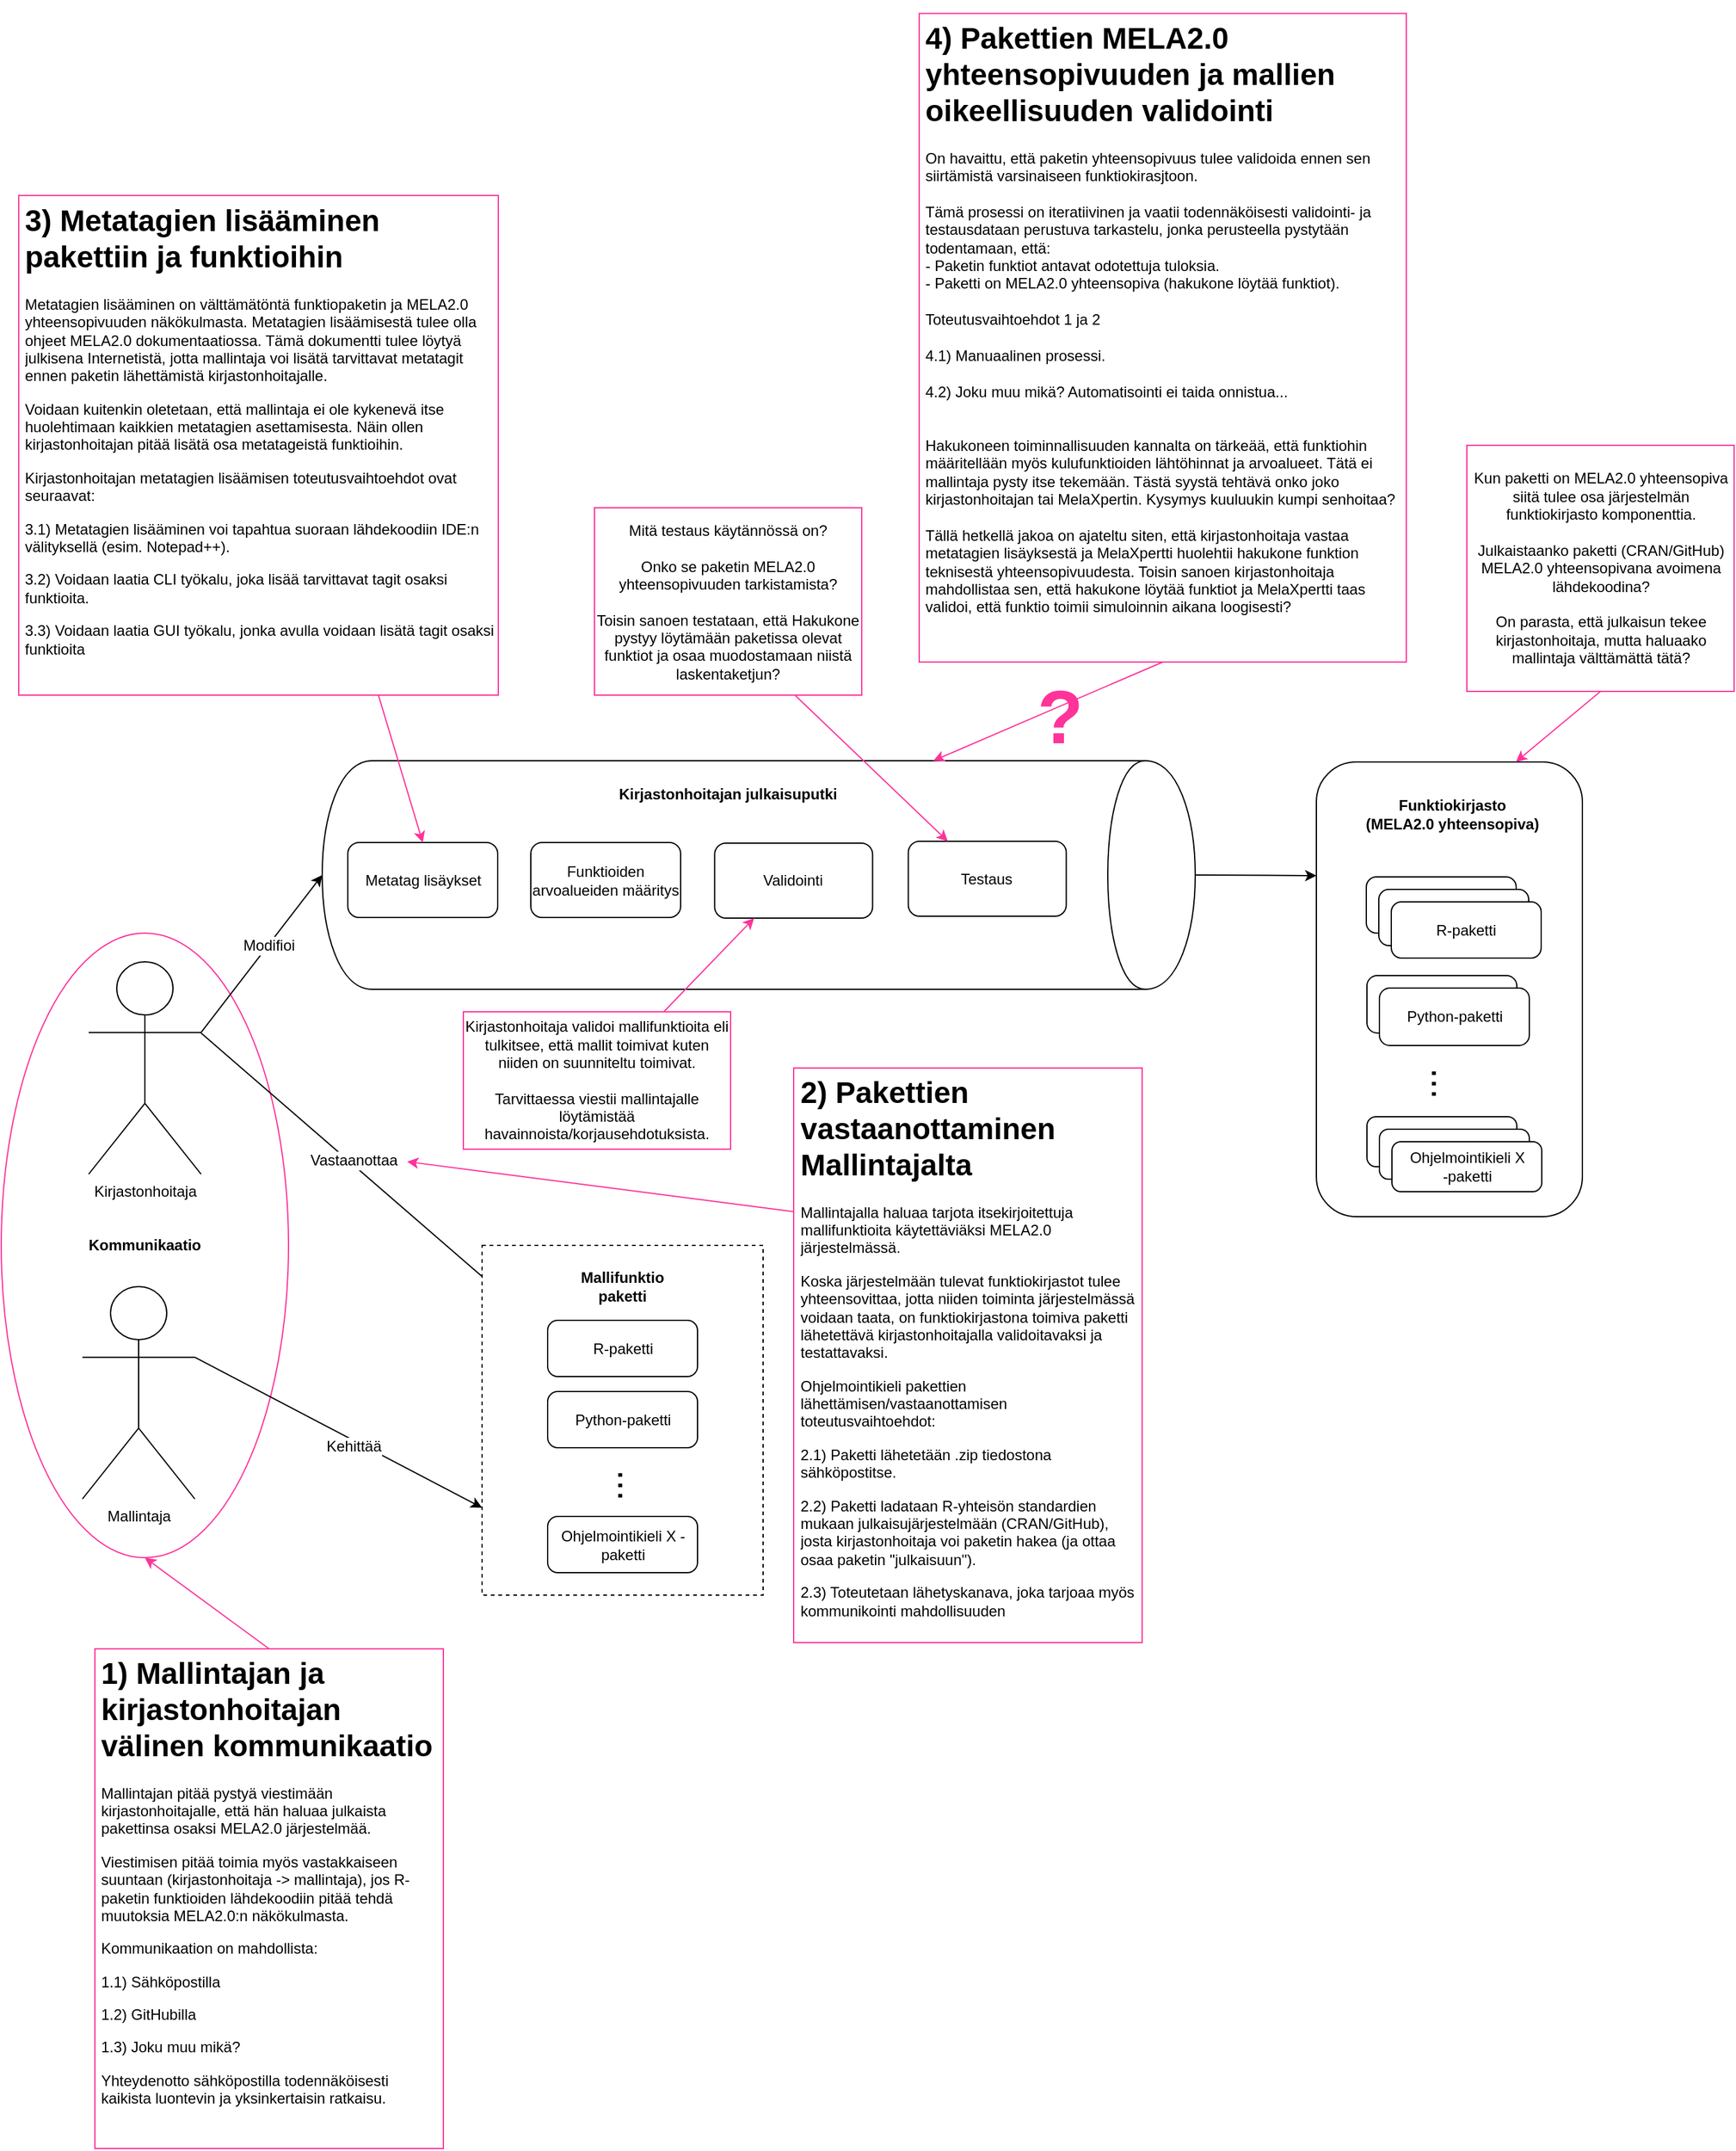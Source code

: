 <mxfile version="10.8.4" type="device"><diagram id="mXan4sF5ST-0lwmdqvMB" name="Page-1"><mxGraphModel dx="1394" dy="1962" grid="1" gridSize="10" guides="1" tooltips="1" connect="1" arrows="1" fold="1" page="1" pageScale="1" pageWidth="827" pageHeight="1169" math="0" shadow="0"><root><mxCell id="0"/><mxCell id="1" parent="0"/><mxCell id="JjKGVL51MwVVft4Uhq8J-41" value="&lt;b&gt;Kommunikaatio&lt;/b&gt;" style="ellipse;whiteSpace=wrap;html=1;fillColor=#ffffff;strokeColor=#FF3399;" parent="1" vertex="1"><mxGeometry x="15" y="87" width="230" height="500" as="geometry"/></mxCell><mxCell id="eibjIaZqa6QgItd0PfLK-3" style="rounded=0;orthogonalLoop=1;jettySize=auto;html=1;exitX=0.5;exitY=0;exitDx=0;exitDy=0;entryX=0;entryY=0.25;entryDx=0;entryDy=0;strokeColor=#000000;" parent="1" source="JjKGVL51MwVVft4Uhq8J-21" target="JjKGVL51MwVVft4Uhq8J-66" edge="1"><mxGeometry relative="1" as="geometry"/></mxCell><mxCell id="JjKGVL51MwVVft4Uhq8J-21" value="" style="shape=cylinder;whiteSpace=wrap;html=1;boundedLbl=1;backgroundOutline=1;rotation=90;" parent="1" vertex="1"><mxGeometry x="530" y="-309" width="183" height="699" as="geometry"/></mxCell><mxCell id="JjKGVL51MwVVft4Uhq8J-29" style="edgeStyle=none;rounded=0;orthogonalLoop=1;jettySize=auto;html=1;exitX=1;exitY=0.333;exitDx=0;exitDy=0;exitPerimeter=0;entryX=0.5;entryY=1;entryDx=0;entryDy=0;" parent="1" source="JjKGVL51MwVVft4Uhq8J-1" target="JjKGVL51MwVVft4Uhq8J-21" edge="1"><mxGeometry relative="1" as="geometry"/></mxCell><mxCell id="eibjIaZqa6QgItd0PfLK-23" value="Modifioi" style="text;html=1;resizable=0;points=[];align=center;verticalAlign=middle;labelBackgroundColor=#ffffff;" parent="JjKGVL51MwVVft4Uhq8J-29" vertex="1" connectable="0"><mxGeometry x="0.253" y="-2" relative="1" as="geometry"><mxPoint x="-8" y="8" as="offset"/></mxGeometry></mxCell><mxCell id="JjKGVL51MwVVft4Uhq8J-1" value="&lt;div&gt;Kirjastonhoitaja&lt;/div&gt;" style="shape=umlActor;verticalLabelPosition=bottom;labelBackgroundColor=#ffffff;verticalAlign=top;html=1;outlineConnect=0;" parent="1" vertex="1"><mxGeometry x="85" y="110" width="90" height="170" as="geometry"/></mxCell><mxCell id="JjKGVL51MwVVft4Uhq8J-2" value="Mallintaja" style="shape=umlActor;verticalLabelPosition=bottom;labelBackgroundColor=#ffffff;verticalAlign=top;html=1;outlineConnect=0;" parent="1" vertex="1"><mxGeometry x="80" y="370" width="90" height="170" as="geometry"/></mxCell><mxCell id="JjKGVL51MwVVft4Uhq8J-25" value="Metatag lisäykset" style="rounded=1;whiteSpace=wrap;html=1;" parent="1" vertex="1"><mxGeometry x="292.5" y="14.5" width="120" height="60" as="geometry"/></mxCell><mxCell id="JjKGVL51MwVVft4Uhq8J-47" value="" style="endArrow=classic;html=1;fillColor=#f8cecc;strokeColor=#FF3399;exitX=0.75;exitY=1;exitDx=0;exitDy=0;entryX=0.5;entryY=0;entryDx=0;entryDy=0;" parent="1" source="JjKGVL51MwVVft4Uhq8J-48" target="JjKGVL51MwVVft4Uhq8J-25" edge="1"><mxGeometry width="50" height="50" relative="1" as="geometry"><mxPoint x="420" y="-30" as="sourcePoint"/><mxPoint x="355" y="10" as="targetPoint"/></mxGeometry></mxCell><mxCell id="JjKGVL51MwVVft4Uhq8J-48" value="&lt;h1&gt;3) Metatagien lisääminen pakettiin ja funktioihin&lt;br&gt;&lt;/h1&gt;&lt;p&gt;Metatagien lisääminen on välttämätöntä funktiopaketin ja MELA2.0 yhteensopivuuden näkökulmasta. Metatagien lisäämisestä tulee olla ohjeet MELA2.0 dokumentaatiossa. Tämä dokumentti tulee löytyä julkisena Internetistä, jotta mallintaja voi lisätä tarvittavat metatagit ennen paketin lähettämistä kirjastonhoitajalle.&lt;br&gt;&lt;/p&gt;&lt;p&gt;Voidaan kuitenkin oletetaan, että mallintaja ei ole kykenevä itse huolehtimaan kaikkien metatagien asettamisesta. Näin ollen kirjastonhoitajan pitää lisätä osa metatageistä funktioihin.&lt;/p&gt;&lt;p&gt;Kirjastonhoitajan metatagien lisäämisen toteutusvaihtoehdot ovat seuraavat:&lt;br&gt;&lt;/p&gt;&lt;p&gt;3.1) Metatagien lisääminen voi tapahtua suoraan lähdekoodiin IDE:n välityksellä (esim. Notepad++).&lt;br&gt;&lt;/p&gt;&lt;p&gt;3.2) Voidaan laatia CLI työkalu, joka lisää tarvittavat tagit osaksi funktioita.&lt;/p&gt;&lt;p&gt;3.3) Voidaan laatia GUI työkalu, jonka avulla voidaan lisätä tagit osaksi funktioita&lt;/p&gt;&lt;div&gt;&lt;br&gt;&lt;/div&gt;&lt;div&gt;&lt;br&gt;&lt;/div&gt;" style="text;html=1;strokeColor=#FF3399;fillColor=#ffffff;spacing=5;spacingTop=-20;whiteSpace=wrap;overflow=hidden;rounded=0;" parent="1" vertex="1"><mxGeometry x="29" y="-503.5" width="384" height="400" as="geometry"/></mxCell><mxCell id="JjKGVL51MwVVft4Uhq8J-53" style="edgeStyle=none;rounded=0;orthogonalLoop=1;jettySize=auto;html=1;exitX=0;exitY=0.25;exitDx=0;exitDy=0;fillColor=#f8cecc;strokeColor=#FF3399;" parent="1" source="JjKGVL51MwVVft4Uhq8J-51" edge="1"><mxGeometry relative="1" as="geometry"><mxPoint x="340" y="270" as="targetPoint"/></mxGeometry></mxCell><mxCell id="JjKGVL51MwVVft4Uhq8J-51" value="&lt;h1&gt;2) Pakettien vastaanottaminen Mallintajalta&lt;br&gt;&lt;/h1&gt;&lt;p&gt;Mallintajalla haluaa tarjota itsekirjoitettuja mallifunktioita käytettäviäksi MELA2.0 järjestelmässä.&lt;/p&gt;&lt;p&gt;Koska järjestelmään tulevat funktiokirjastot tulee yhteensovittaa, jotta niiden toiminta järjestelmässä voidaan taata, on funktiokirjastona toimiva paketti lähetettävä kirjastonhoitajalla validoitavaksi ja testattavaksi.&lt;/p&gt;&lt;p&gt;Ohjelmointikieli pakettien lähettämisen/vastaanottamisen toteutusvaihtoehdot:&lt;br&gt;&lt;/p&gt;&lt;p&gt;2.1) Paketti lähetetään .zip tiedostona sähköpostitse.&lt;/p&gt;&lt;p&gt;2.2) Paketti ladataan R-yhteisön standardien mukaan julkaisujärjestelmään (CRAN/GitHub), josta kirjastonhoitaja voi paketin hakea (ja ottaa osaa paketin &quot;julkaisuun&quot;). &lt;br&gt;&lt;/p&gt;&lt;p&gt;2.3) Toteutetaan lähetyskanava, joka tarjoaa myös kommunikointi mahdollisuuden&lt;br&gt;&lt;/p&gt;&lt;div&gt;&lt;br&gt;&lt;/div&gt;&lt;div&gt;&lt;br&gt;&lt;/div&gt;" style="text;html=1;strokeColor=#FF3399;fillColor=#ffffff;spacing=5;spacingTop=-20;whiteSpace=wrap;overflow=hidden;rounded=0;" parent="1" vertex="1"><mxGeometry x="649.5" y="195" width="279" height="460" as="geometry"/></mxCell><mxCell id="JjKGVL51MwVVft4Uhq8J-55" style="edgeStyle=none;rounded=0;orthogonalLoop=1;jettySize=auto;html=1;exitX=0.5;exitY=0;exitDx=0;exitDy=0;entryX=0.5;entryY=1;entryDx=0;entryDy=0;fillColor=#f8cecc;strokeColor=#FF3399;" parent="1" source="JjKGVL51MwVVft4Uhq8J-54" target="JjKGVL51MwVVft4Uhq8J-41" edge="1"><mxGeometry relative="1" as="geometry"/></mxCell><mxCell id="JjKGVL51MwVVft4Uhq8J-54" value="&lt;h1&gt;1) Mallintajan ja kirjastonhoitajan välinen kommunikaatio&lt;br&gt;&lt;/h1&gt;&lt;p&gt;Mallintajan pitää pystyä viestimään kirjastonhoitajalle, että hän haluaa julkaista pakettinsa osaksi MELA2.0 järjestelmää.&lt;/p&gt;&lt;p&gt;Viestimisen pitää toimia myös vastakkaiseen suuntaan (kirjastonhoitaja -&amp;gt; mallintaja), jos R-paketin funktioiden lähdekoodiin pitää tehdä muutoksia MELA2.0:n näkökulmasta.&lt;br&gt;&lt;/p&gt;&lt;p&gt;Kommunikaation on mahdollista: &lt;br&gt;&lt;/p&gt;&lt;p&gt;1.1) Sähköpostilla&lt;/p&gt;&lt;p&gt;1.2) GitHubilla&lt;br&gt;&lt;/p&gt;&lt;p&gt;1.3) Joku muu mikä?&lt;/p&gt;&lt;p&gt;Yhteydenotto sähköpostilla todennäköisesti kaikista luontevin ja yksinkertaisin ratkaisu.&lt;br&gt;&lt;/p&gt;" style="text;html=1;strokeColor=#FF3399;fillColor=#ffffff;spacing=5;spacingTop=-20;whiteSpace=wrap;overflow=hidden;rounded=0;" parent="1" vertex="1"><mxGeometry x="90" y="660" width="279" height="400" as="geometry"/></mxCell><mxCell id="JjKGVL51MwVVft4Uhq8J-76" value="Funktioiden arvoalueiden määritys" style="rounded=1;whiteSpace=wrap;html=1;" parent="1" vertex="1"><mxGeometry x="439" y="14.5" width="120" height="60" as="geometry"/></mxCell><mxCell id="JjKGVL51MwVVft4Uhq8J-22" value="Testaus" style="rounded=1;whiteSpace=wrap;html=1;" parent="1" vertex="1"><mxGeometry x="741.279" y="13.5" width="126.469" height="60" as="geometry"/></mxCell><mxCell id="JjKGVL51MwVVft4Uhq8J-23" value="Validointi" style="rounded=1;whiteSpace=wrap;html=1;" parent="1" vertex="1"><mxGeometry x="586.208" y="15" width="126.469" height="60" as="geometry"/></mxCell><mxCell id="JjKGVL51MwVVft4Uhq8J-87" value="&lt;b&gt;Kirjastonhoitajan julkaisuputki&lt;br&gt;&lt;/b&gt;" style="text;html=1;strokeColor=none;fillColor=none;align=center;verticalAlign=middle;whiteSpace=wrap;rounded=0;" parent="1" vertex="1"><mxGeometry x="492" y="-34" width="210" height="20" as="geometry"/></mxCell><mxCell id="JjKGVL51MwVVft4Uhq8J-93" value="" style="group;fillColor=#ffffff;" parent="1" vertex="1" connectable="0"><mxGeometry x="750" y="-580" width="390" height="450" as="geometry"/></mxCell><mxCell id="JjKGVL51MwVVft4Uhq8J-49" value="&lt;h1&gt;4) Pakettien MELA2.0 yhteensopivuuden ja mallien oikeellisuuden validointi&lt;/h1&gt;&lt;div&gt;On havaittu, että paketin yhteensopivuus tulee validoida ennen sen siirtämistä varsinaiseen funktiokirasjtoon.&lt;/div&gt;&lt;br&gt;&lt;div&gt;Tämä prosessi on iteratiivinen ja vaatii todennäköisesti validointi- ja testausdataan perustuva tarkastelu, jonka perusteella pystytään todentamaan, että:&lt;/div&gt;&lt;div&gt;- Paketin funktiot antavat odotettuja tuloksia.&lt;/div&gt;&lt;div&gt;- Paketti on MELA2.0 yhteensopiva (hakukone löytää funktiot).&lt;/div&gt;&lt;div&gt;&lt;br&gt;&lt;/div&gt;&lt;div&gt;Toteutusvaihtoehdot 1 ja 2&lt;br&gt;&lt;/div&gt;&lt;div&gt;&lt;br&gt;&lt;/div&gt;&lt;div&gt;4.1) Manuaalinen prosessi.&lt;/div&gt;&lt;div&gt;&lt;br&gt;&lt;/div&gt;&lt;div&gt;4.2) Joku muu mikä? Automatisointi ei taida onnistua...&lt;/div&gt;&lt;div&gt;&lt;br&gt;&lt;/div&gt;&lt;div&gt;&lt;div&gt;&lt;br&gt;&lt;/div&gt;&lt;div&gt;Hakukoneen toiminnallisuuden kannalta on tärkeää, että funktiohin määritellään myös kulufunktioiden lähtöhinnat ja arvoalueet. Tätä ei mallintaja pysty itse tekemään. Tästä syystä tehtävä onko joko kirjastonhoitajan tai MelaXpertin. Kysymys kuuluukin kumpi senhoitaa?&lt;/div&gt;&lt;div&gt;&lt;br&gt;&lt;/div&gt;&lt;div&gt;Tällä hetkellä jakoa on ajateltu siten, että kirjastonhoitaja vastaa metatagien lisäyksestä ja MelaXpertti huolehtii hakukone funktion teknisestä yhteensopivuudesta. Toisin sanoen kirjastonhoitaja mahdollistaa sen, että hakukone löytää funktiot ja MelaXpertti taas validoi, että funktio toimii simuloinnin aikana loogisesti?&lt;br&gt;&lt;/div&gt;&lt;div&gt;&lt;br&gt;&lt;/div&gt;&lt;/div&gt;&lt;div&gt;&lt;br&gt;&lt;/div&gt;&lt;div&gt;&lt;br&gt;&lt;/div&gt;" style="text;html=1;strokeColor=#FF3399;fillColor=none;spacing=5;spacingTop=-20;whiteSpace=wrap;overflow=hidden;rounded=0;" parent="JjKGVL51MwVVft4Uhq8J-93" vertex="1"><mxGeometry y="-69.231" width="390" height="519.231" as="geometry"/></mxCell><mxCell id="JjKGVL51MwVVft4Uhq8J-74" value="" style="group;fillColor=#ffffff;" parent="1" vertex="1" connectable="0"><mxGeometry x="1067.5" y="-50" width="201" height="364" as="geometry"/></mxCell><mxCell id="eibjIaZqa6QgItd0PfLK-25" style="edgeStyle=none;rounded=0;orthogonalLoop=1;jettySize=auto;html=1;exitX=0.75;exitY=0;exitDx=0;exitDy=0;entryX=0.25;entryY=1;entryDx=0;entryDy=0;endArrow=classic;endFill=1;strokeColor=#FF3399;" parent="1" source="eibjIaZqa6QgItd0PfLK-12" target="JjKGVL51MwVVft4Uhq8J-23" edge="1"><mxGeometry relative="1" as="geometry"/></mxCell><mxCell id="eibjIaZqa6QgItd0PfLK-12" value="Kirjastonhoitaja validoi mallifunktioita eli tulkitsee, että mallit toimivat kuten niiden on suunniteltu toimivat.&lt;br&gt;&lt;br&gt;Tarvittaessa viestii mallintajalle löytämistää havainnoista/korjausehdotuksista.&lt;br&gt;" style="text;strokeColor=#FF3399;fillColor=#ffffff;align=center;verticalAlign=middle;rounded=0;labelPosition=center;verticalLabelPosition=middle;whiteSpace=wrap;html=1;" parent="1" vertex="1"><mxGeometry x="385" y="150" width="214" height="110" as="geometry"/></mxCell><mxCell id="JjKGVL51MwVVft4Uhq8J-18" style="edgeStyle=none;rounded=0;orthogonalLoop=1;jettySize=auto;html=1;exitX=0;exitY=0.089;exitDx=0;exitDy=0;endArrow=none;endFill=0;exitPerimeter=0;" parent="1" source="spG__qhdhjjI7KtKCDie-3" edge="1"><mxGeometry relative="1" as="geometry"><mxPoint x="399" y="389" as="sourcePoint"/><mxPoint x="175" y="167" as="targetPoint"/></mxGeometry></mxCell><mxCell id="JjKGVL51MwVVft4Uhq8J-19" value="Vastaanottaa" style="text;html=1;resizable=0;points=[];align=center;verticalAlign=middle;labelBackgroundColor=#ffffff;" parent="JjKGVL51MwVVft4Uhq8J-18" vertex="1" connectable="0"><mxGeometry x="0.131" y="1" relative="1" as="geometry"><mxPoint x="25" y="16.5" as="offset"/></mxGeometry></mxCell><mxCell id="JjKGVL51MwVVft4Uhq8J-6" style="rounded=0;orthogonalLoop=1;jettySize=auto;html=1;exitX=1;exitY=0.333;exitDx=0;exitDy=0;exitPerimeter=0;entryX=0;entryY=0.75;entryDx=0;entryDy=0;" parent="1" source="JjKGVL51MwVVft4Uhq8J-2" target="spG__qhdhjjI7KtKCDie-3" edge="1"><mxGeometry relative="1" as="geometry"><mxPoint x="400" y="534.445" as="targetPoint"/></mxGeometry></mxCell><mxCell id="JjKGVL51MwVVft4Uhq8J-7" value="Kehittää" style="text;html=1;resizable=0;points=[];align=center;verticalAlign=middle;labelBackgroundColor=#ffffff;" parent="JjKGVL51MwVVft4Uhq8J-6" vertex="1" connectable="0"><mxGeometry x="0.122" y="-4" relative="1" as="geometry"><mxPoint as="offset"/></mxGeometry></mxCell><mxCell id="eibjIaZqa6QgItd0PfLK-26" style="edgeStyle=none;rounded=0;orthogonalLoop=1;jettySize=auto;html=1;exitX=0.75;exitY=1;exitDx=0;exitDy=0;entryX=0.25;entryY=0;entryDx=0;entryDy=0;endArrow=classic;endFill=1;strokeColor=#FF3399;" parent="1" source="eibjIaZqa6QgItd0PfLK-24" target="JjKGVL51MwVVft4Uhq8J-22" edge="1"><mxGeometry relative="1" as="geometry"/></mxCell><mxCell id="eibjIaZqa6QgItd0PfLK-24" value="&lt;div&gt;Mitä testaus käytännössä on? &lt;br&gt;&lt;/div&gt;&lt;div&gt;&lt;br&gt;&lt;/div&gt;&lt;div&gt;Onko se paketin MELA2.0 yhteensopivuuden tarkistamista?&lt;/div&gt;&lt;div&gt;&lt;br&gt;&lt;/div&gt;&lt;div&gt; Toisin sanoen testataan, että Hakukone pystyy löytämään paketissa olevat funktiot ja osaa muodostamaan niistä laskentaketjun?&lt;/div&gt;" style="text;strokeColor=#FF3399;fillColor=#ffffff;align=center;verticalAlign=middle;rounded=0;labelPosition=center;verticalLabelPosition=middle;whiteSpace=wrap;html=1;" parent="1" vertex="1"><mxGeometry x="490" y="-253.5" width="214" height="150" as="geometry"/></mxCell><mxCell id="eibjIaZqa6QgItd0PfLK-28" style="edgeStyle=none;rounded=0;orthogonalLoop=1;jettySize=auto;html=1;exitX=0.5;exitY=1;exitDx=0;exitDy=0;entryX=0;entryY=0.3;entryDx=0;entryDy=0;endArrow=classic;endFill=1;strokeColor=#FF3399;" parent="1" source="JjKGVL51MwVVft4Uhq8J-49" target="JjKGVL51MwVVft4Uhq8J-21" edge="1"><mxGeometry relative="1" as="geometry"/></mxCell><mxCell id="eibjIaZqa6QgItd0PfLK-30" value="" style="group" parent="1" vertex="1" connectable="0"><mxGeometry x="1068" y="-50" width="213" height="364" as="geometry"/></mxCell><mxCell id="JjKGVL51MwVVft4Uhq8J-66" value="" style="rounded=1;whiteSpace=wrap;html=1;fillColor=none;" parent="eibjIaZqa6QgItd0PfLK-30" vertex="1"><mxGeometry width="213" height="364" as="geometry"/></mxCell><mxCell id="JjKGVL51MwVVft4Uhq8J-67" value="&lt;div&gt;Funktiokirjasto&lt;/div&gt;&lt;div&gt;(MELA2.0 yhteensopiva)&lt;br&gt;&lt;/div&gt;" style="text;html=1;strokeColor=none;fillColor=none;align=center;verticalAlign=middle;whiteSpace=wrap;rounded=0;fontStyle=1" parent="eibjIaZqa6QgItd0PfLK-30" vertex="1"><mxGeometry x="33.5" y="32" width="150" height="20" as="geometry"/></mxCell><mxCell id="JjKGVL51MwVVft4Uhq8J-68" value="&lt;div&gt;Python-paketti&lt;/div&gt;" style="rounded=1;whiteSpace=wrap;html=1;arcSize=18;" parent="eibjIaZqa6QgItd0PfLK-30" vertex="1"><mxGeometry x="40.5" y="171" width="120" height="46" as="geometry"/></mxCell><mxCell id="JjKGVL51MwVVft4Uhq8J-69" value="&lt;div&gt;R-paketti&lt;/div&gt;" style="rounded=1;whiteSpace=wrap;html=1;arcSize=18;" parent="eibjIaZqa6QgItd0PfLK-30" vertex="1"><mxGeometry x="40" y="92" width="120" height="45" as="geometry"/></mxCell><mxCell id="JjKGVL51MwVVft4Uhq8J-70" value="&lt;div&gt;Kieli_X-paketti&lt;/div&gt;" style="rounded=1;whiteSpace=wrap;html=1;arcSize=18;" parent="eibjIaZqa6QgItd0PfLK-30" vertex="1"><mxGeometry x="40.5" y="284" width="120" height="40" as="geometry"/></mxCell><mxCell id="JjKGVL51MwVVft4Uhq8J-71" value="&lt;font style=&quot;font-size: 30px&quot;&gt;...&lt;/font&gt;" style="text;html=1;strokeColor=none;fillColor=none;align=center;verticalAlign=middle;whiteSpace=wrap;rounded=0;rotation=90;" parent="eibjIaZqa6QgItd0PfLK-30" vertex="1"><mxGeometry x="83.5" y="247" width="40" height="20" as="geometry"/></mxCell><mxCell id="eibjIaZqa6QgItd0PfLK-4" value="&lt;div&gt;R-paketti&lt;/div&gt;" style="rounded=1;whiteSpace=wrap;html=1;arcSize=18;" parent="eibjIaZqa6QgItd0PfLK-30" vertex="1"><mxGeometry x="50" y="102" width="120" height="45" as="geometry"/></mxCell><mxCell id="eibjIaZqa6QgItd0PfLK-5" value="&lt;div&gt;R-paketti&lt;/div&gt;" style="rounded=1;whiteSpace=wrap;html=1;arcSize=18;" parent="eibjIaZqa6QgItd0PfLK-30" vertex="1"><mxGeometry x="60" y="112" width="120" height="45" as="geometry"/></mxCell><mxCell id="eibjIaZqa6QgItd0PfLK-8" value="&lt;div&gt;Kieli_X-paketti&lt;/div&gt;" style="rounded=1;whiteSpace=wrap;html=1;arcSize=18;" parent="eibjIaZqa6QgItd0PfLK-30" vertex="1"><mxGeometry x="50.5" y="294" width="120" height="40" as="geometry"/></mxCell><mxCell id="eibjIaZqa6QgItd0PfLK-9" value="&lt;div&gt;Ohjelmointikieli X&lt;/div&gt;&lt;div&gt;-paketti&lt;br&gt;&lt;/div&gt;" style="rounded=1;whiteSpace=wrap;html=1;arcSize=18;" parent="eibjIaZqa6QgItd0PfLK-30" vertex="1"><mxGeometry x="60.5" y="304" width="120" height="40" as="geometry"/></mxCell><mxCell id="eibjIaZqa6QgItd0PfLK-10" value="&lt;div&gt;Python-paketti&lt;br&gt;&lt;/div&gt;" style="rounded=1;whiteSpace=wrap;html=1;arcSize=18;" parent="eibjIaZqa6QgItd0PfLK-30" vertex="1"><mxGeometry x="50.5" y="181" width="120" height="46" as="geometry"/></mxCell><mxCell id="LNoem0fd2Le9O7BovAZe-20" style="rounded=0;orthogonalLoop=1;jettySize=auto;html=1;exitX=0.5;exitY=1;exitDx=0;exitDy=0;entryX=0.75;entryY=0;entryDx=0;entryDy=0;strokeColor=#FF3399;" parent="1" source="LNoem0fd2Le9O7BovAZe-19" target="JjKGVL51MwVVft4Uhq8J-66" edge="1"><mxGeometry relative="1" as="geometry"/></mxCell><mxCell id="LNoem0fd2Le9O7BovAZe-19" value="&lt;div&gt;Kun paketti on MELA2.0 yhteensopiva siitä tulee osa järjestelmän funktiokirjasto komponenttia.&lt;/div&gt;&lt;div&gt;&lt;br&gt; &lt;/div&gt;&lt;div&gt;Julkaistaanko paketti (CRAN/GitHub) MELA2.0 yhteensopivana avoimena lähdekoodina?&lt;/div&gt;&lt;div&gt;&lt;br&gt;&lt;/div&gt;&lt;div&gt;On parasta, että julkaisun tekee kirjastonhoitaja, mutta haluaako mallintaja välttämättä tätä?&lt;br&gt;&lt;/div&gt;" style="text;strokeColor=#FF3399;fillColor=#ffffff;align=center;verticalAlign=middle;rounded=0;labelPosition=center;verticalLabelPosition=middle;whiteSpace=wrap;html=1;" parent="1" vertex="1"><mxGeometry x="1188.5" y="-303.5" width="214" height="197" as="geometry"/></mxCell><mxCell id="JjKGVL51MwVVft4Uhq8J-91" value="&lt;span style=&quot;font-size: 60px;&quot;&gt;?&lt;/span&gt;" style="text;html=1;strokeColor=none;fillColor=none;align=center;verticalAlign=middle;whiteSpace=wrap;rounded=0;shadow=0;glass=0;comic=0;fontSize=60;fontColor=#FF3399;labelBorderColor=none;labelBackgroundColor=none;fontStyle=1" parent="1" vertex="1"><mxGeometry x="832.5" y="-137.954" width="60" height="103.846" as="geometry"/></mxCell><mxCell id="spG__qhdhjjI7KtKCDie-2" value="" style="group" vertex="1" connectable="0" parent="1"><mxGeometry x="400" y="337" width="225" height="280" as="geometry"/></mxCell><mxCell id="spG__qhdhjjI7KtKCDie-3" value="" style="rounded=0;whiteSpace=wrap;html=1;fillColor=#FFFFFF;dashed=1;" vertex="1" parent="spG__qhdhjjI7KtKCDie-2"><mxGeometry width="225" height="280" as="geometry"/></mxCell><mxCell id="spG__qhdhjjI7KtKCDie-4" value="&lt;font style=&quot;font-size: 30px&quot;&gt;...&lt;/font&gt;" style="text;html=1;strokeColor=none;fillColor=none;align=center;verticalAlign=middle;whiteSpace=wrap;rounded=0;rotation=90;" vertex="1" parent="spG__qhdhjjI7KtKCDie-2"><mxGeometry x="99.205" y="182.53" width="40.909" height="19.518" as="geometry"/></mxCell><mxCell id="spG__qhdhjjI7KtKCDie-5" value="&lt;div&gt;R-paketti&lt;/div&gt;" style="rounded=1;whiteSpace=wrap;html=1;arcSize=18;" vertex="1" parent="spG__qhdhjjI7KtKCDie-2"><mxGeometry x="52.5" y="60" width="120" height="45" as="geometry"/></mxCell><mxCell id="spG__qhdhjjI7KtKCDie-6" value="&lt;div&gt;Python-paketti&lt;/div&gt;" style="rounded=1;whiteSpace=wrap;html=1;arcSize=18;" vertex="1" parent="spG__qhdhjjI7KtKCDie-2"><mxGeometry x="52.5" y="117" width="120" height="45" as="geometry"/></mxCell><mxCell id="spG__qhdhjjI7KtKCDie-7" value="Ohjelmointikieli X -paketti" style="rounded=1;whiteSpace=wrap;html=1;arcSize=18;" vertex="1" parent="spG__qhdhjjI7KtKCDie-2"><mxGeometry x="52.5" y="217" width="120" height="45" as="geometry"/></mxCell><mxCell id="spG__qhdhjjI7KtKCDie-8" value="Mallifunktio paketti" style="text;html=1;strokeColor=none;fillColor=none;align=center;verticalAlign=middle;whiteSpace=wrap;rounded=0;glass=1;fontStyle=1" vertex="1" parent="spG__qhdhjjI7KtKCDie-2"><mxGeometry x="59" y="23" width="107" height="20" as="geometry"/></mxCell></root></mxGraphModel></diagram></mxfile>